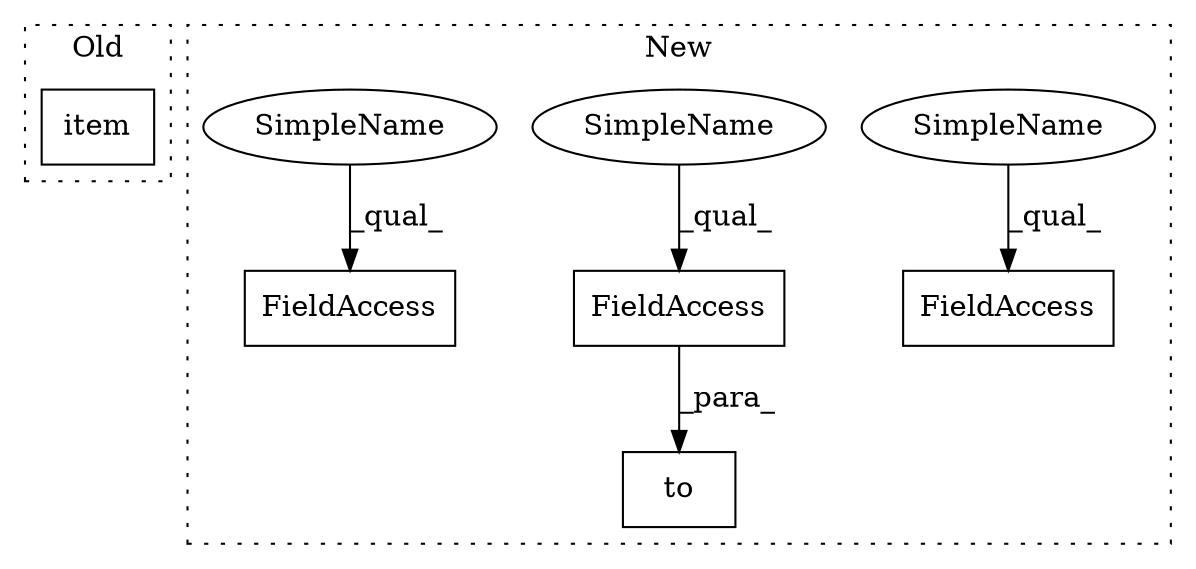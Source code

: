 digraph G {
subgraph cluster0 {
1 [label="item" a="32" s="5725" l="6" shape="box"];
label = "Old";
style="dotted";
}
subgraph cluster1 {
2 [label="to" a="32" s="4985,5011" l="3,1" shape="box"];
3 [label="FieldAccess" a="22" s="5000" l="11" shape="box"];
4 [label="FieldAccess" a="22" s="5075" l="11" shape="box"];
5 [label="FieldAccess" a="22" s="5039" l="11" shape="box"];
6 [label="SimpleName" a="42" s="5039" l="5" shape="ellipse"];
7 [label="SimpleName" a="42" s="5000" l="5" shape="ellipse"];
8 [label="SimpleName" a="42" s="5075" l="5" shape="ellipse"];
label = "New";
style="dotted";
}
3 -> 2 [label="_para_"];
6 -> 5 [label="_qual_"];
7 -> 3 [label="_qual_"];
8 -> 4 [label="_qual_"];
}
